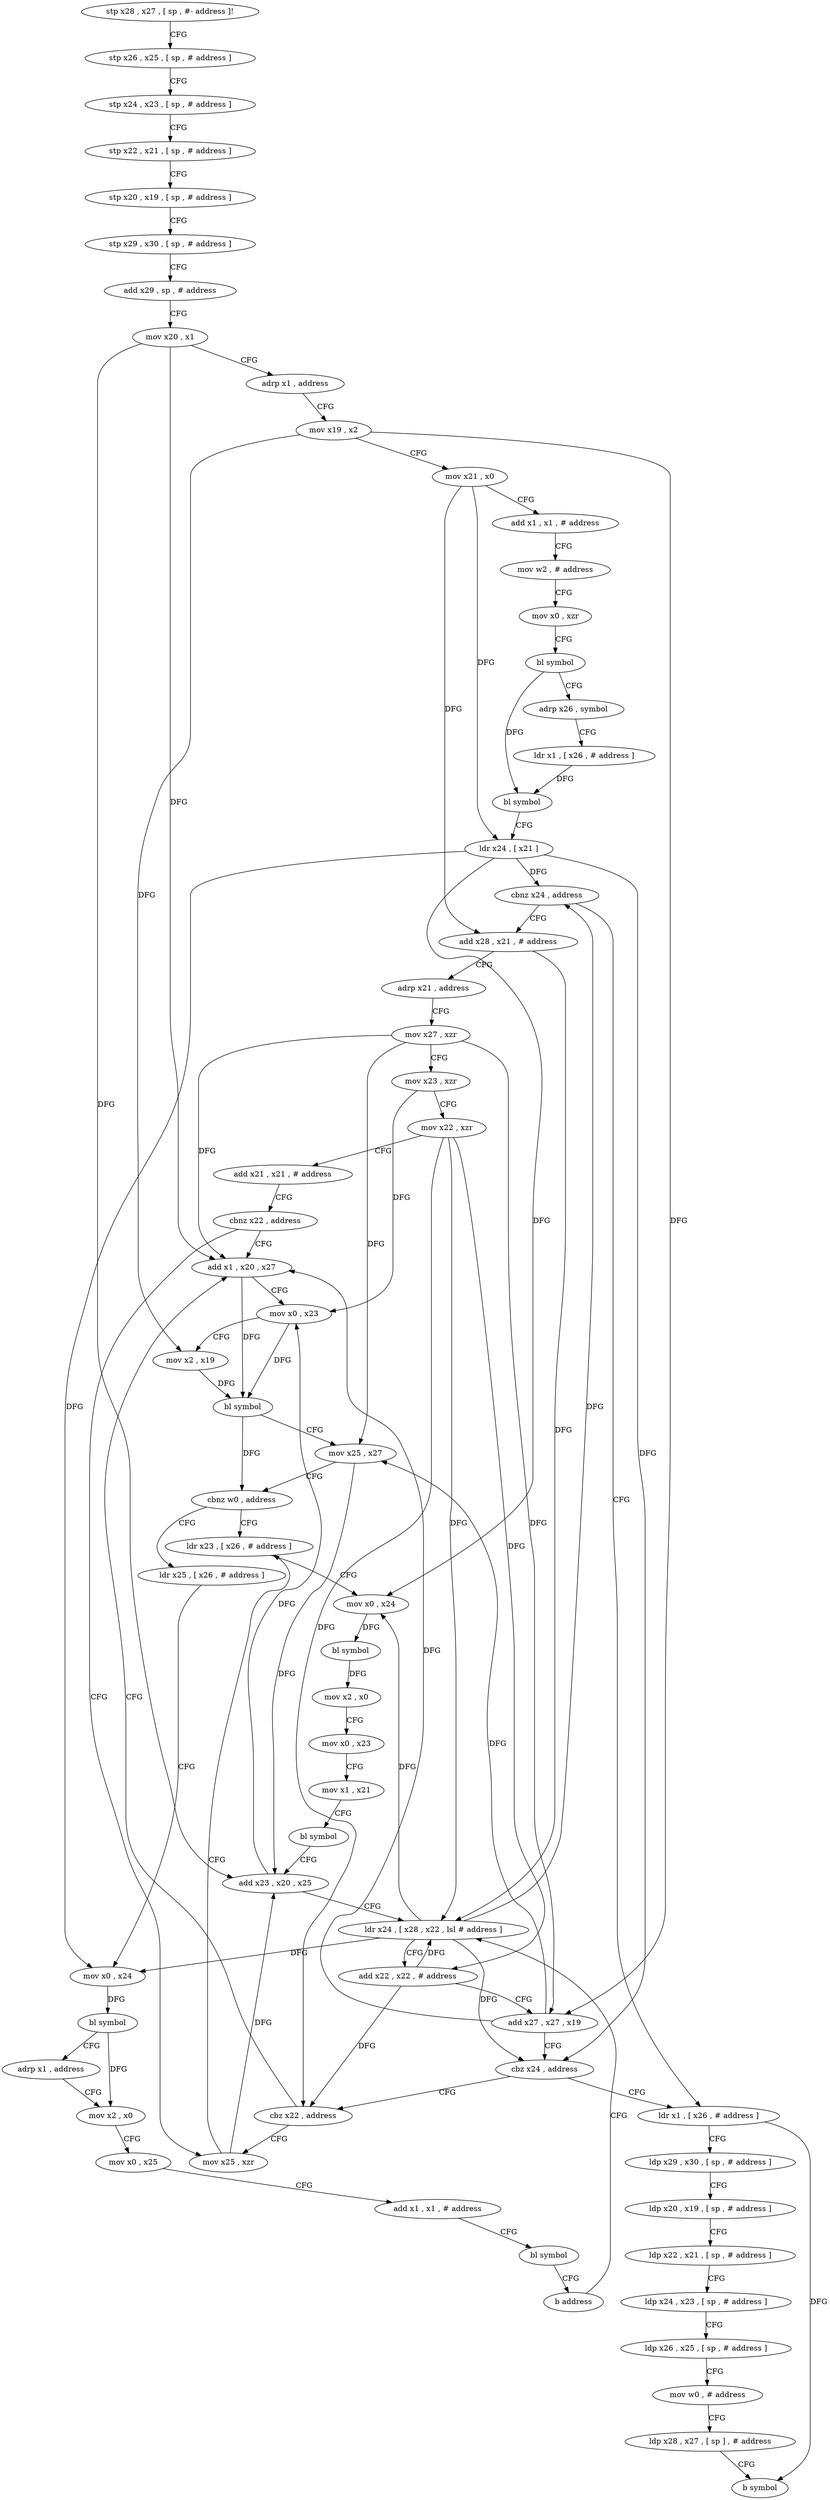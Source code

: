 digraph "func" {
"4401584" [label = "stp x28 , x27 , [ sp , #- address ]!" ]
"4401588" [label = "stp x26 , x25 , [ sp , # address ]" ]
"4401592" [label = "stp x24 , x23 , [ sp , # address ]" ]
"4401596" [label = "stp x22 , x21 , [ sp , # address ]" ]
"4401600" [label = "stp x20 , x19 , [ sp , # address ]" ]
"4401604" [label = "stp x29 , x30 , [ sp , # address ]" ]
"4401608" [label = "add x29 , sp , # address" ]
"4401612" [label = "mov x20 , x1" ]
"4401616" [label = "adrp x1 , address" ]
"4401620" [label = "mov x19 , x2" ]
"4401624" [label = "mov x21 , x0" ]
"4401628" [label = "add x1 , x1 , # address" ]
"4401632" [label = "mov w2 , # address" ]
"4401636" [label = "mov x0 , xzr" ]
"4401640" [label = "bl symbol" ]
"4401644" [label = "adrp x26 , symbol" ]
"4401648" [label = "ldr x1 , [ x26 , # address ]" ]
"4401652" [label = "bl symbol" ]
"4401656" [label = "ldr x24 , [ x21 ]" ]
"4401660" [label = "cbnz x24 , address" ]
"4401700" [label = "add x28 , x21 , # address" ]
"4401664" [label = "ldr x1 , [ x26 , # address ]" ]
"4401704" [label = "adrp x21 , address" ]
"4401708" [label = "mov x27 , xzr" ]
"4401712" [label = "mov x23 , xzr" ]
"4401716" [label = "mov x22 , xzr" ]
"4401720" [label = "add x21 , x21 , # address" ]
"4401724" [label = "cbnz x22 , address" ]
"4401784" [label = "add x1 , x20 , x27" ]
"4401728" [label = "mov x25 , xzr" ]
"4401668" [label = "ldp x29 , x30 , [ sp , # address ]" ]
"4401672" [label = "ldp x20 , x19 , [ sp , # address ]" ]
"4401676" [label = "ldp x22 , x21 , [ sp , # address ]" ]
"4401680" [label = "ldp x24 , x23 , [ sp , # address ]" ]
"4401684" [label = "ldp x26 , x25 , [ sp , # address ]" ]
"4401688" [label = "mov w0 , # address" ]
"4401692" [label = "ldp x28 , x27 , [ sp ] , # address" ]
"4401696" [label = "b symbol" ]
"4401788" [label = "mov x0 , x23" ]
"4401792" [label = "mov x2 , x19" ]
"4401796" [label = "bl symbol" ]
"4401800" [label = "mov x25 , x27" ]
"4401804" [label = "cbnz w0 , address" ]
"4401732" [label = "ldr x23 , [ x26 , # address ]" ]
"4401808" [label = "ldr x25 , [ x26 , # address ]" ]
"4401736" [label = "mov x0 , x24" ]
"4401740" [label = "bl symbol" ]
"4401744" [label = "mov x2 , x0" ]
"4401748" [label = "mov x0 , x23" ]
"4401752" [label = "mov x1 , x21" ]
"4401756" [label = "bl symbol" ]
"4401760" [label = "add x23 , x20 , x25" ]
"4401764" [label = "ldr x24 , [ x28 , x22 , lsl # address ]" ]
"4401812" [label = "mov x0 , x24" ]
"4401816" [label = "bl symbol" ]
"4401820" [label = "adrp x1 , address" ]
"4401824" [label = "mov x2 , x0" ]
"4401828" [label = "mov x0 , x25" ]
"4401832" [label = "add x1 , x1 , # address" ]
"4401836" [label = "bl symbol" ]
"4401840" [label = "b address" ]
"4401780" [label = "cbz x22 , address" ]
"4401768" [label = "add x22 , x22 , # address" ]
"4401772" [label = "add x27 , x27 , x19" ]
"4401776" [label = "cbz x24 , address" ]
"4401584" -> "4401588" [ label = "CFG" ]
"4401588" -> "4401592" [ label = "CFG" ]
"4401592" -> "4401596" [ label = "CFG" ]
"4401596" -> "4401600" [ label = "CFG" ]
"4401600" -> "4401604" [ label = "CFG" ]
"4401604" -> "4401608" [ label = "CFG" ]
"4401608" -> "4401612" [ label = "CFG" ]
"4401612" -> "4401616" [ label = "CFG" ]
"4401612" -> "4401784" [ label = "DFG" ]
"4401612" -> "4401760" [ label = "DFG" ]
"4401616" -> "4401620" [ label = "CFG" ]
"4401620" -> "4401624" [ label = "CFG" ]
"4401620" -> "4401792" [ label = "DFG" ]
"4401620" -> "4401772" [ label = "DFG" ]
"4401624" -> "4401628" [ label = "CFG" ]
"4401624" -> "4401656" [ label = "DFG" ]
"4401624" -> "4401700" [ label = "DFG" ]
"4401628" -> "4401632" [ label = "CFG" ]
"4401632" -> "4401636" [ label = "CFG" ]
"4401636" -> "4401640" [ label = "CFG" ]
"4401640" -> "4401644" [ label = "CFG" ]
"4401640" -> "4401652" [ label = "DFG" ]
"4401644" -> "4401648" [ label = "CFG" ]
"4401648" -> "4401652" [ label = "DFG" ]
"4401652" -> "4401656" [ label = "CFG" ]
"4401656" -> "4401660" [ label = "DFG" ]
"4401656" -> "4401736" [ label = "DFG" ]
"4401656" -> "4401812" [ label = "DFG" ]
"4401656" -> "4401776" [ label = "DFG" ]
"4401660" -> "4401700" [ label = "CFG" ]
"4401660" -> "4401664" [ label = "CFG" ]
"4401700" -> "4401704" [ label = "CFG" ]
"4401700" -> "4401764" [ label = "DFG" ]
"4401664" -> "4401668" [ label = "CFG" ]
"4401664" -> "4401696" [ label = "DFG" ]
"4401704" -> "4401708" [ label = "CFG" ]
"4401708" -> "4401712" [ label = "CFG" ]
"4401708" -> "4401784" [ label = "DFG" ]
"4401708" -> "4401800" [ label = "DFG" ]
"4401708" -> "4401772" [ label = "DFG" ]
"4401712" -> "4401716" [ label = "CFG" ]
"4401712" -> "4401788" [ label = "DFG" ]
"4401716" -> "4401720" [ label = "CFG" ]
"4401716" -> "4401764" [ label = "DFG" ]
"4401716" -> "4401768" [ label = "DFG" ]
"4401716" -> "4401780" [ label = "DFG" ]
"4401720" -> "4401724" [ label = "CFG" ]
"4401724" -> "4401784" [ label = "CFG" ]
"4401724" -> "4401728" [ label = "CFG" ]
"4401784" -> "4401788" [ label = "CFG" ]
"4401784" -> "4401796" [ label = "DFG" ]
"4401728" -> "4401732" [ label = "CFG" ]
"4401728" -> "4401760" [ label = "DFG" ]
"4401668" -> "4401672" [ label = "CFG" ]
"4401672" -> "4401676" [ label = "CFG" ]
"4401676" -> "4401680" [ label = "CFG" ]
"4401680" -> "4401684" [ label = "CFG" ]
"4401684" -> "4401688" [ label = "CFG" ]
"4401688" -> "4401692" [ label = "CFG" ]
"4401692" -> "4401696" [ label = "CFG" ]
"4401788" -> "4401792" [ label = "CFG" ]
"4401788" -> "4401796" [ label = "DFG" ]
"4401792" -> "4401796" [ label = "DFG" ]
"4401796" -> "4401800" [ label = "CFG" ]
"4401796" -> "4401804" [ label = "DFG" ]
"4401800" -> "4401804" [ label = "CFG" ]
"4401800" -> "4401760" [ label = "DFG" ]
"4401804" -> "4401732" [ label = "CFG" ]
"4401804" -> "4401808" [ label = "CFG" ]
"4401732" -> "4401736" [ label = "CFG" ]
"4401808" -> "4401812" [ label = "CFG" ]
"4401736" -> "4401740" [ label = "DFG" ]
"4401740" -> "4401744" [ label = "DFG" ]
"4401744" -> "4401748" [ label = "CFG" ]
"4401748" -> "4401752" [ label = "CFG" ]
"4401752" -> "4401756" [ label = "CFG" ]
"4401756" -> "4401760" [ label = "CFG" ]
"4401760" -> "4401764" [ label = "CFG" ]
"4401760" -> "4401788" [ label = "DFG" ]
"4401764" -> "4401768" [ label = "CFG" ]
"4401764" -> "4401660" [ label = "DFG" ]
"4401764" -> "4401736" [ label = "DFG" ]
"4401764" -> "4401812" [ label = "DFG" ]
"4401764" -> "4401776" [ label = "DFG" ]
"4401812" -> "4401816" [ label = "DFG" ]
"4401816" -> "4401820" [ label = "CFG" ]
"4401816" -> "4401824" [ label = "DFG" ]
"4401820" -> "4401824" [ label = "CFG" ]
"4401824" -> "4401828" [ label = "CFG" ]
"4401828" -> "4401832" [ label = "CFG" ]
"4401832" -> "4401836" [ label = "CFG" ]
"4401836" -> "4401840" [ label = "CFG" ]
"4401840" -> "4401764" [ label = "CFG" ]
"4401780" -> "4401728" [ label = "CFG" ]
"4401780" -> "4401784" [ label = "CFG" ]
"4401768" -> "4401772" [ label = "CFG" ]
"4401768" -> "4401764" [ label = "DFG" ]
"4401768" -> "4401780" [ label = "DFG" ]
"4401772" -> "4401776" [ label = "CFG" ]
"4401772" -> "4401784" [ label = "DFG" ]
"4401772" -> "4401800" [ label = "DFG" ]
"4401776" -> "4401664" [ label = "CFG" ]
"4401776" -> "4401780" [ label = "CFG" ]
}

